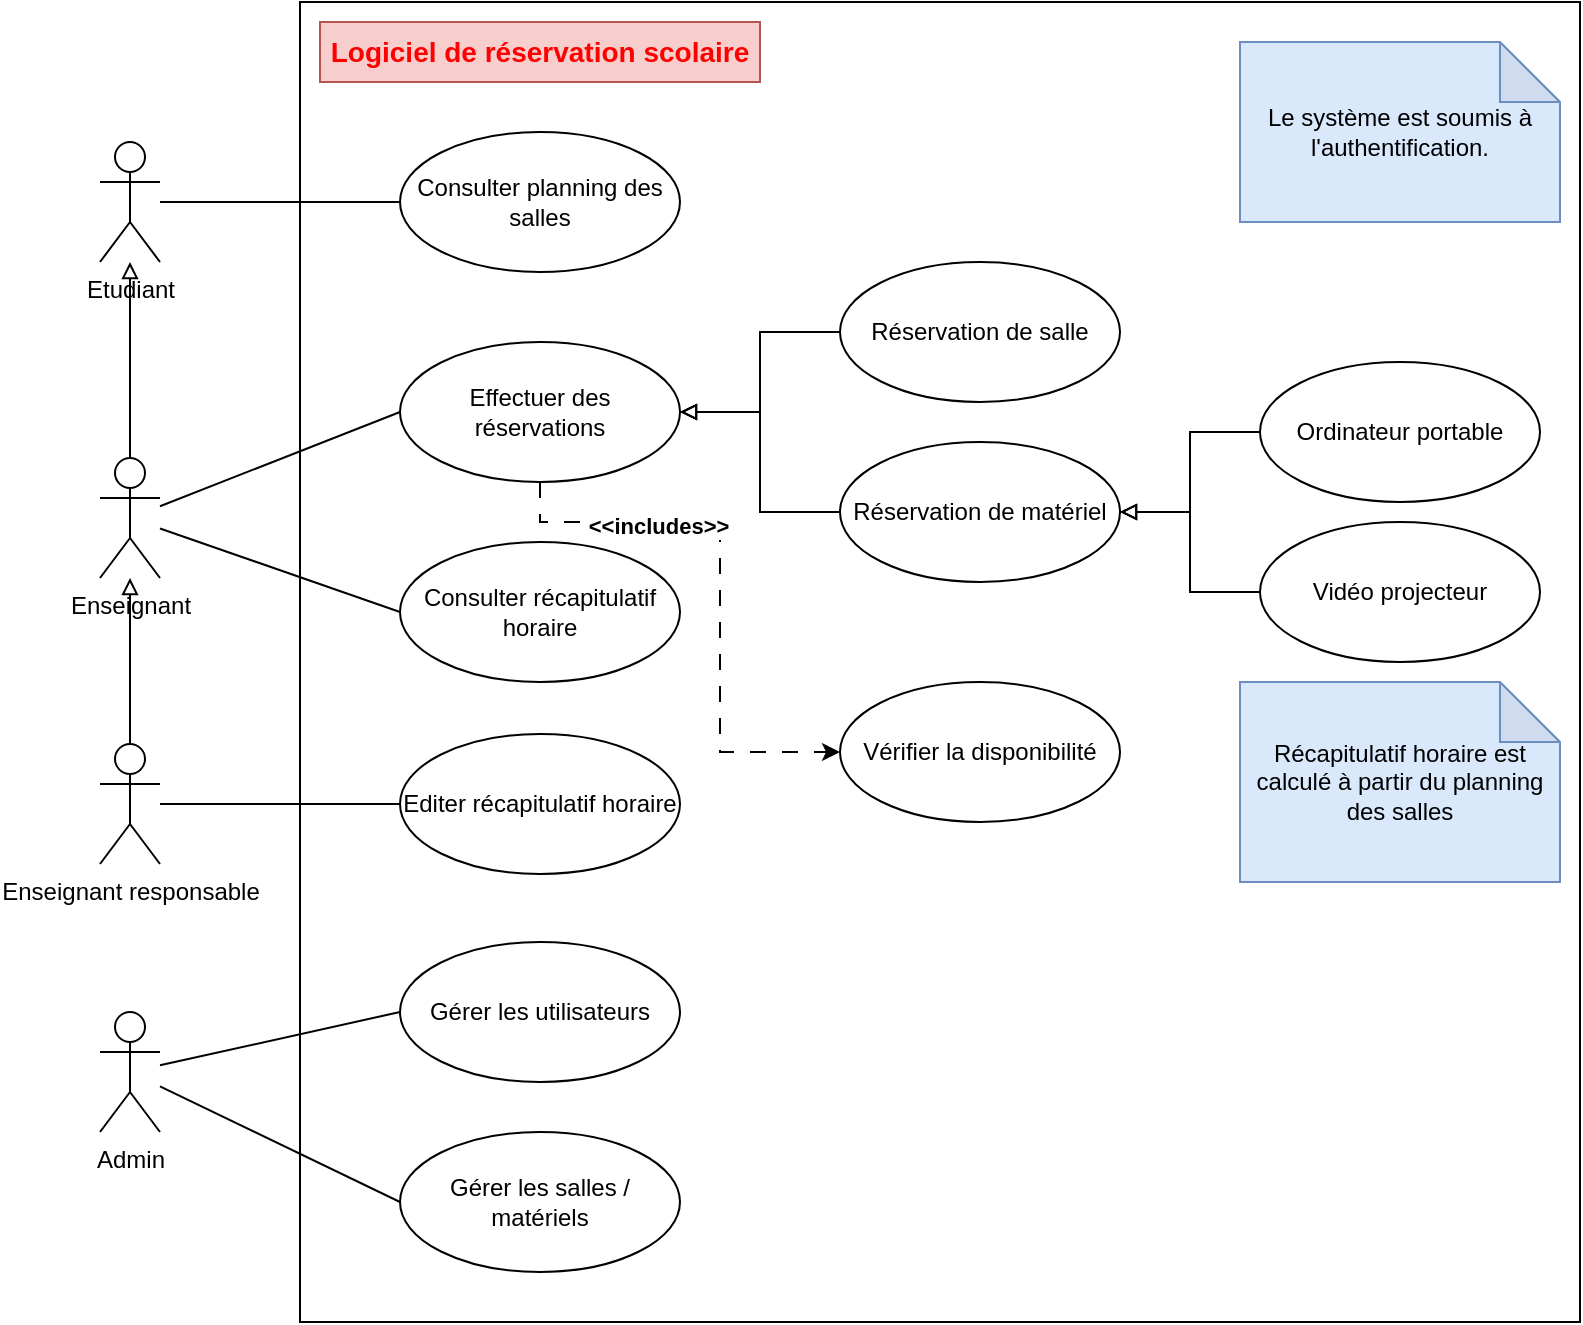 <mxfile version="27.0.6">
  <diagram name="Page-1" id="OFOnhctFp7M1CrrL2vQC">
    <mxGraphModel dx="898" dy="750" grid="1" gridSize="10" guides="1" tooltips="1" connect="1" arrows="1" fold="1" page="1" pageScale="1" pageWidth="827" pageHeight="1169" math="0" shadow="0">
      <root>
        <mxCell id="0" />
        <mxCell id="1" parent="0" />
        <mxCell id="1n6aaUzNF8a3s-r--wuR-1" value="" style="rounded=0;whiteSpace=wrap;html=1;" parent="1" vertex="1">
          <mxGeometry x="160" y="80" width="640" height="660" as="geometry" />
        </mxCell>
        <mxCell id="1n6aaUzNF8a3s-r--wuR-2" value="&lt;b&gt;&lt;font style=&quot;font-size: 14px; color: light-dark(rgb(255, 0, 0), rgb(237, 237, 237));&quot;&gt;Logiciel de réservation scolaire&lt;/font&gt;&lt;/b&gt;" style="text;html=1;align=center;verticalAlign=middle;whiteSpace=wrap;rounded=0;fillColor=#f8cecc;strokeColor=#b85450;" parent="1" vertex="1">
          <mxGeometry x="170" y="90" width="220" height="30" as="geometry" />
        </mxCell>
        <mxCell id="1n6aaUzNF8a3s-r--wuR-9" style="rounded=0;orthogonalLoop=1;jettySize=auto;html=1;entryX=0;entryY=0.5;entryDx=0;entryDy=0;endArrow=none;startFill=0;" parent="1" source="1n6aaUzNF8a3s-r--wuR-3" target="1n6aaUzNF8a3s-r--wuR-5" edge="1">
          <mxGeometry relative="1" as="geometry" />
        </mxCell>
        <mxCell id="1n6aaUzNF8a3s-r--wuR-11" style="rounded=0;orthogonalLoop=1;jettySize=auto;html=1;entryX=0;entryY=0.5;entryDx=0;entryDy=0;endArrow=none;startFill=0;" parent="1" source="1n6aaUzNF8a3s-r--wuR-3" target="1n6aaUzNF8a3s-r--wuR-7" edge="1">
          <mxGeometry relative="1" as="geometry" />
        </mxCell>
        <mxCell id="M8qjF7BodjmgCWxe7SJt-2" style="rounded=0;orthogonalLoop=1;jettySize=auto;html=1;endArrow=block;endFill=0;" parent="1" source="1n6aaUzNF8a3s-r--wuR-3" target="1n6aaUzNF8a3s-r--wuR-4" edge="1">
          <mxGeometry relative="1" as="geometry" />
        </mxCell>
        <mxCell id="1n6aaUzNF8a3s-r--wuR-3" value="Enseignant" style="shape=umlActor;verticalLabelPosition=bottom;verticalAlign=top;html=1;outlineConnect=0;" parent="1" vertex="1">
          <mxGeometry x="60" y="308" width="30" height="60" as="geometry" />
        </mxCell>
        <mxCell id="M8qjF7BodjmgCWxe7SJt-1" style="rounded=0;orthogonalLoop=1;jettySize=auto;html=1;entryX=0;entryY=0.5;entryDx=0;entryDy=0;endArrow=none;startFill=0;" parent="1" source="1n6aaUzNF8a3s-r--wuR-4" target="1n6aaUzNF8a3s-r--wuR-6" edge="1">
          <mxGeometry relative="1" as="geometry" />
        </mxCell>
        <mxCell id="1n6aaUzNF8a3s-r--wuR-4" value="Etudiant" style="shape=umlActor;verticalLabelPosition=bottom;verticalAlign=top;html=1;outlineConnect=0;" parent="1" vertex="1">
          <mxGeometry x="60" y="150" width="30" height="60" as="geometry" />
        </mxCell>
        <mxCell id="1n6aaUzNF8a3s-r--wuR-5" value="Effectuer des réservations" style="ellipse;whiteSpace=wrap;html=1;" parent="1" vertex="1">
          <mxGeometry x="210" y="250" width="140" height="70" as="geometry" />
        </mxCell>
        <mxCell id="1n6aaUzNF8a3s-r--wuR-6" value="Consulter planning des salles" style="ellipse;whiteSpace=wrap;html=1;" parent="1" vertex="1">
          <mxGeometry x="210" y="145" width="140" height="70" as="geometry" />
        </mxCell>
        <mxCell id="1n6aaUzNF8a3s-r--wuR-7" value="Consulter récapitulatif horaire" style="ellipse;whiteSpace=wrap;html=1;" parent="1" vertex="1">
          <mxGeometry x="210" y="350" width="140" height="70" as="geometry" />
        </mxCell>
        <mxCell id="1n6aaUzNF8a3s-r--wuR-8" value="Editer récapitulatif horaire" style="ellipse;whiteSpace=wrap;html=1;" parent="1" vertex="1">
          <mxGeometry x="210" y="446" width="140" height="70" as="geometry" />
        </mxCell>
        <mxCell id="ilsmXglXTkB7UpJdO46w-3" style="edgeStyle=orthogonalEdgeStyle;rounded=0;orthogonalLoop=1;jettySize=auto;html=1;entryX=1;entryY=0.5;entryDx=0;entryDy=0;endArrow=block;endFill=0;" parent="1" source="ilsmXglXTkB7UpJdO46w-1" target="1n6aaUzNF8a3s-r--wuR-5" edge="1">
          <mxGeometry relative="1" as="geometry" />
        </mxCell>
        <mxCell id="ilsmXglXTkB7UpJdO46w-1" value="Réservation de salle" style="ellipse;whiteSpace=wrap;html=1;" parent="1" vertex="1">
          <mxGeometry x="430" y="210" width="140" height="70" as="geometry" />
        </mxCell>
        <mxCell id="ilsmXglXTkB7UpJdO46w-11" style="edgeStyle=orthogonalEdgeStyle;rounded=0;orthogonalLoop=1;jettySize=auto;html=1;entryX=1;entryY=0.5;entryDx=0;entryDy=0;endArrow=block;endFill=0;" parent="1" source="ilsmXglXTkB7UpJdO46w-2" target="1n6aaUzNF8a3s-r--wuR-5" edge="1">
          <mxGeometry relative="1" as="geometry" />
        </mxCell>
        <mxCell id="ilsmXglXTkB7UpJdO46w-2" value="Réservation de matériel" style="ellipse;whiteSpace=wrap;html=1;" parent="1" vertex="1">
          <mxGeometry x="430" y="300" width="140" height="70" as="geometry" />
        </mxCell>
        <mxCell id="ilsmXglXTkB7UpJdO46w-6" style="edgeStyle=orthogonalEdgeStyle;rounded=0;orthogonalLoop=1;jettySize=auto;html=1;endArrow=block;endFill=0;" parent="1" source="ilsmXglXTkB7UpJdO46w-5" target="1n6aaUzNF8a3s-r--wuR-3" edge="1">
          <mxGeometry relative="1" as="geometry" />
        </mxCell>
        <mxCell id="ilsmXglXTkB7UpJdO46w-7" style="rounded=0;orthogonalLoop=1;jettySize=auto;html=1;entryX=0;entryY=0.5;entryDx=0;entryDy=0;endArrow=none;startFill=0;" parent="1" source="ilsmXglXTkB7UpJdO46w-5" target="1n6aaUzNF8a3s-r--wuR-8" edge="1">
          <mxGeometry relative="1" as="geometry" />
        </mxCell>
        <mxCell id="ilsmXglXTkB7UpJdO46w-5" value="Enseignant responsable" style="shape=umlActor;verticalLabelPosition=bottom;verticalAlign=top;html=1;" parent="1" vertex="1">
          <mxGeometry x="60" y="451" width="30" height="60" as="geometry" />
        </mxCell>
        <mxCell id="ilsmXglXTkB7UpJdO46w-8" value="Le système est soumis à l&#39;authentification." style="shape=note;whiteSpace=wrap;html=1;backgroundOutline=1;darkOpacity=0.05;fillColor=#dae8fc;strokeColor=#6c8ebf;" parent="1" vertex="1">
          <mxGeometry x="630" y="100" width="160" height="90" as="geometry" />
        </mxCell>
        <mxCell id="ilsmXglXTkB7UpJdO46w-12" style="edgeStyle=orthogonalEdgeStyle;rounded=0;orthogonalLoop=1;jettySize=auto;html=1;exitX=0.5;exitY=1;exitDx=0;exitDy=0;dashed=1;dashPattern=8 8;" parent="1" source="1n6aaUzNF8a3s-r--wuR-5" target="ilsmXglXTkB7UpJdO46w-9" edge="1">
          <mxGeometry relative="1" as="geometry">
            <Array as="points">
              <mxPoint x="280" y="340" />
              <mxPoint x="370" y="340" />
              <mxPoint x="370" y="455" />
            </Array>
          </mxGeometry>
        </mxCell>
        <mxCell id="ilsmXglXTkB7UpJdO46w-13" value="&lt;b&gt;&amp;lt;&amp;lt;includes&amp;gt;&amp;gt;&lt;/b&gt;" style="edgeLabel;html=1;align=center;verticalAlign=middle;resizable=0;points=[];" parent="ilsmXglXTkB7UpJdO46w-12" vertex="1" connectable="0">
          <mxGeometry x="-0.446" y="-2" relative="1" as="geometry">
            <mxPoint as="offset" />
          </mxGeometry>
        </mxCell>
        <mxCell id="ilsmXglXTkB7UpJdO46w-9" value="Vérifier la disponibilité" style="ellipse;whiteSpace=wrap;html=1;" parent="1" vertex="1">
          <mxGeometry x="430" y="420" width="140" height="70" as="geometry" />
        </mxCell>
        <mxCell id="ilsmXglXTkB7UpJdO46w-16" style="edgeStyle=orthogonalEdgeStyle;rounded=0;orthogonalLoop=1;jettySize=auto;html=1;entryX=1;entryY=0.5;entryDx=0;entryDy=0;endArrow=block;endFill=0;" parent="1" source="ilsmXglXTkB7UpJdO46w-14" target="ilsmXglXTkB7UpJdO46w-2" edge="1">
          <mxGeometry relative="1" as="geometry" />
        </mxCell>
        <mxCell id="ilsmXglXTkB7UpJdO46w-14" value="Ordinateur portable" style="ellipse;whiteSpace=wrap;html=1;" parent="1" vertex="1">
          <mxGeometry x="640" y="260" width="140" height="70" as="geometry" />
        </mxCell>
        <mxCell id="ilsmXglXTkB7UpJdO46w-17" style="edgeStyle=orthogonalEdgeStyle;rounded=0;orthogonalLoop=1;jettySize=auto;html=1;entryX=1;entryY=0.5;entryDx=0;entryDy=0;endArrow=block;endFill=0;" parent="1" source="ilsmXglXTkB7UpJdO46w-15" target="ilsmXglXTkB7UpJdO46w-2" edge="1">
          <mxGeometry relative="1" as="geometry" />
        </mxCell>
        <mxCell id="ilsmXglXTkB7UpJdO46w-15" value="Vidéo projecteur" style="ellipse;whiteSpace=wrap;html=1;" parent="1" vertex="1">
          <mxGeometry x="640" y="340" width="140" height="70" as="geometry" />
        </mxCell>
        <mxCell id="09qUjX9F1Vz_cEnqoaQH-1" value="Récapitulatif horaire est calculé à partir du planning des salles" style="shape=note;whiteSpace=wrap;html=1;backgroundOutline=1;darkOpacity=0.05;fillColor=#dae8fc;strokeColor=#6c8ebf;" vertex="1" parent="1">
          <mxGeometry x="630" y="420" width="160" height="100" as="geometry" />
        </mxCell>
        <mxCell id="09qUjX9F1Vz_cEnqoaQH-5" style="rounded=0;orthogonalLoop=1;jettySize=auto;html=1;entryX=0;entryY=0.5;entryDx=0;entryDy=0;endArrow=none;startFill=0;" edge="1" parent="1" source="09qUjX9F1Vz_cEnqoaQH-2" target="09qUjX9F1Vz_cEnqoaQH-3">
          <mxGeometry relative="1" as="geometry" />
        </mxCell>
        <mxCell id="09qUjX9F1Vz_cEnqoaQH-6" style="rounded=0;orthogonalLoop=1;jettySize=auto;html=1;entryX=0;entryY=0.5;entryDx=0;entryDy=0;endArrow=none;startFill=0;" edge="1" parent="1" source="09qUjX9F1Vz_cEnqoaQH-2" target="09qUjX9F1Vz_cEnqoaQH-4">
          <mxGeometry relative="1" as="geometry" />
        </mxCell>
        <mxCell id="09qUjX9F1Vz_cEnqoaQH-2" value="Admin" style="shape=umlActor;verticalLabelPosition=bottom;verticalAlign=top;html=1;outlineConnect=0;" vertex="1" parent="1">
          <mxGeometry x="60" y="585" width="30" height="60" as="geometry" />
        </mxCell>
        <mxCell id="09qUjX9F1Vz_cEnqoaQH-3" value="Gérer les utilisateurs" style="ellipse;whiteSpace=wrap;html=1;" vertex="1" parent="1">
          <mxGeometry x="210" y="550" width="140" height="70" as="geometry" />
        </mxCell>
        <mxCell id="09qUjX9F1Vz_cEnqoaQH-4" value="Gérer les salles / matériels" style="ellipse;whiteSpace=wrap;html=1;" vertex="1" parent="1">
          <mxGeometry x="210" y="645" width="140" height="70" as="geometry" />
        </mxCell>
      </root>
    </mxGraphModel>
  </diagram>
</mxfile>
